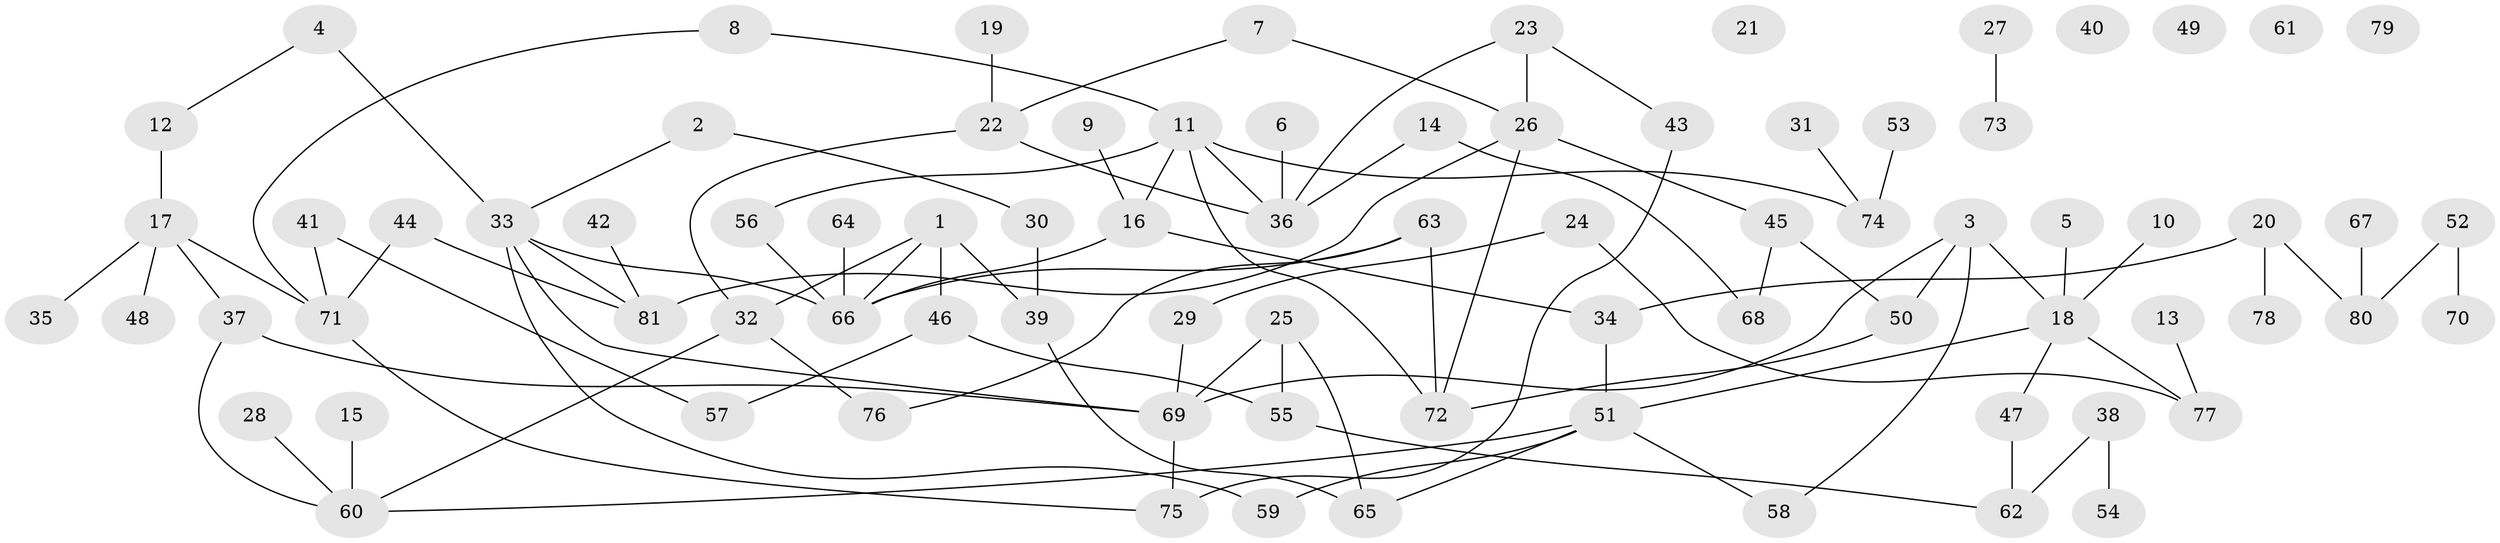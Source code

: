 // Generated by graph-tools (version 1.1) at 2025/13/03/09/25 04:13:06]
// undirected, 81 vertices, 101 edges
graph export_dot {
graph [start="1"]
  node [color=gray90,style=filled];
  1;
  2;
  3;
  4;
  5;
  6;
  7;
  8;
  9;
  10;
  11;
  12;
  13;
  14;
  15;
  16;
  17;
  18;
  19;
  20;
  21;
  22;
  23;
  24;
  25;
  26;
  27;
  28;
  29;
  30;
  31;
  32;
  33;
  34;
  35;
  36;
  37;
  38;
  39;
  40;
  41;
  42;
  43;
  44;
  45;
  46;
  47;
  48;
  49;
  50;
  51;
  52;
  53;
  54;
  55;
  56;
  57;
  58;
  59;
  60;
  61;
  62;
  63;
  64;
  65;
  66;
  67;
  68;
  69;
  70;
  71;
  72;
  73;
  74;
  75;
  76;
  77;
  78;
  79;
  80;
  81;
  1 -- 32;
  1 -- 39;
  1 -- 46;
  1 -- 66;
  2 -- 30;
  2 -- 33;
  3 -- 18;
  3 -- 50;
  3 -- 58;
  3 -- 69;
  4 -- 12;
  4 -- 33;
  5 -- 18;
  6 -- 36;
  7 -- 22;
  7 -- 26;
  8 -- 11;
  8 -- 71;
  9 -- 16;
  10 -- 18;
  11 -- 16;
  11 -- 36;
  11 -- 56;
  11 -- 72;
  11 -- 74;
  12 -- 17;
  13 -- 77;
  14 -- 36;
  14 -- 68;
  15 -- 60;
  16 -- 34;
  16 -- 66;
  17 -- 35;
  17 -- 37;
  17 -- 48;
  17 -- 71;
  18 -- 47;
  18 -- 51;
  18 -- 77;
  19 -- 22;
  20 -- 34;
  20 -- 78;
  20 -- 80;
  22 -- 32;
  22 -- 36;
  23 -- 26;
  23 -- 36;
  23 -- 43;
  24 -- 29;
  24 -- 77;
  25 -- 55;
  25 -- 65;
  25 -- 69;
  26 -- 45;
  26 -- 72;
  26 -- 81;
  27 -- 73;
  28 -- 60;
  29 -- 69;
  30 -- 39;
  31 -- 74;
  32 -- 60;
  32 -- 76;
  33 -- 59;
  33 -- 66;
  33 -- 69;
  33 -- 81;
  34 -- 51;
  37 -- 60;
  37 -- 69;
  38 -- 54;
  38 -- 62;
  39 -- 65;
  41 -- 57;
  41 -- 71;
  42 -- 81;
  43 -- 75;
  44 -- 71;
  44 -- 81;
  45 -- 50;
  45 -- 68;
  46 -- 55;
  46 -- 57;
  47 -- 62;
  50 -- 72;
  51 -- 58;
  51 -- 59;
  51 -- 60;
  51 -- 65;
  52 -- 70;
  52 -- 80;
  53 -- 74;
  55 -- 62;
  56 -- 66;
  63 -- 66;
  63 -- 72;
  63 -- 76;
  64 -- 66;
  67 -- 80;
  69 -- 75;
  71 -- 75;
}
